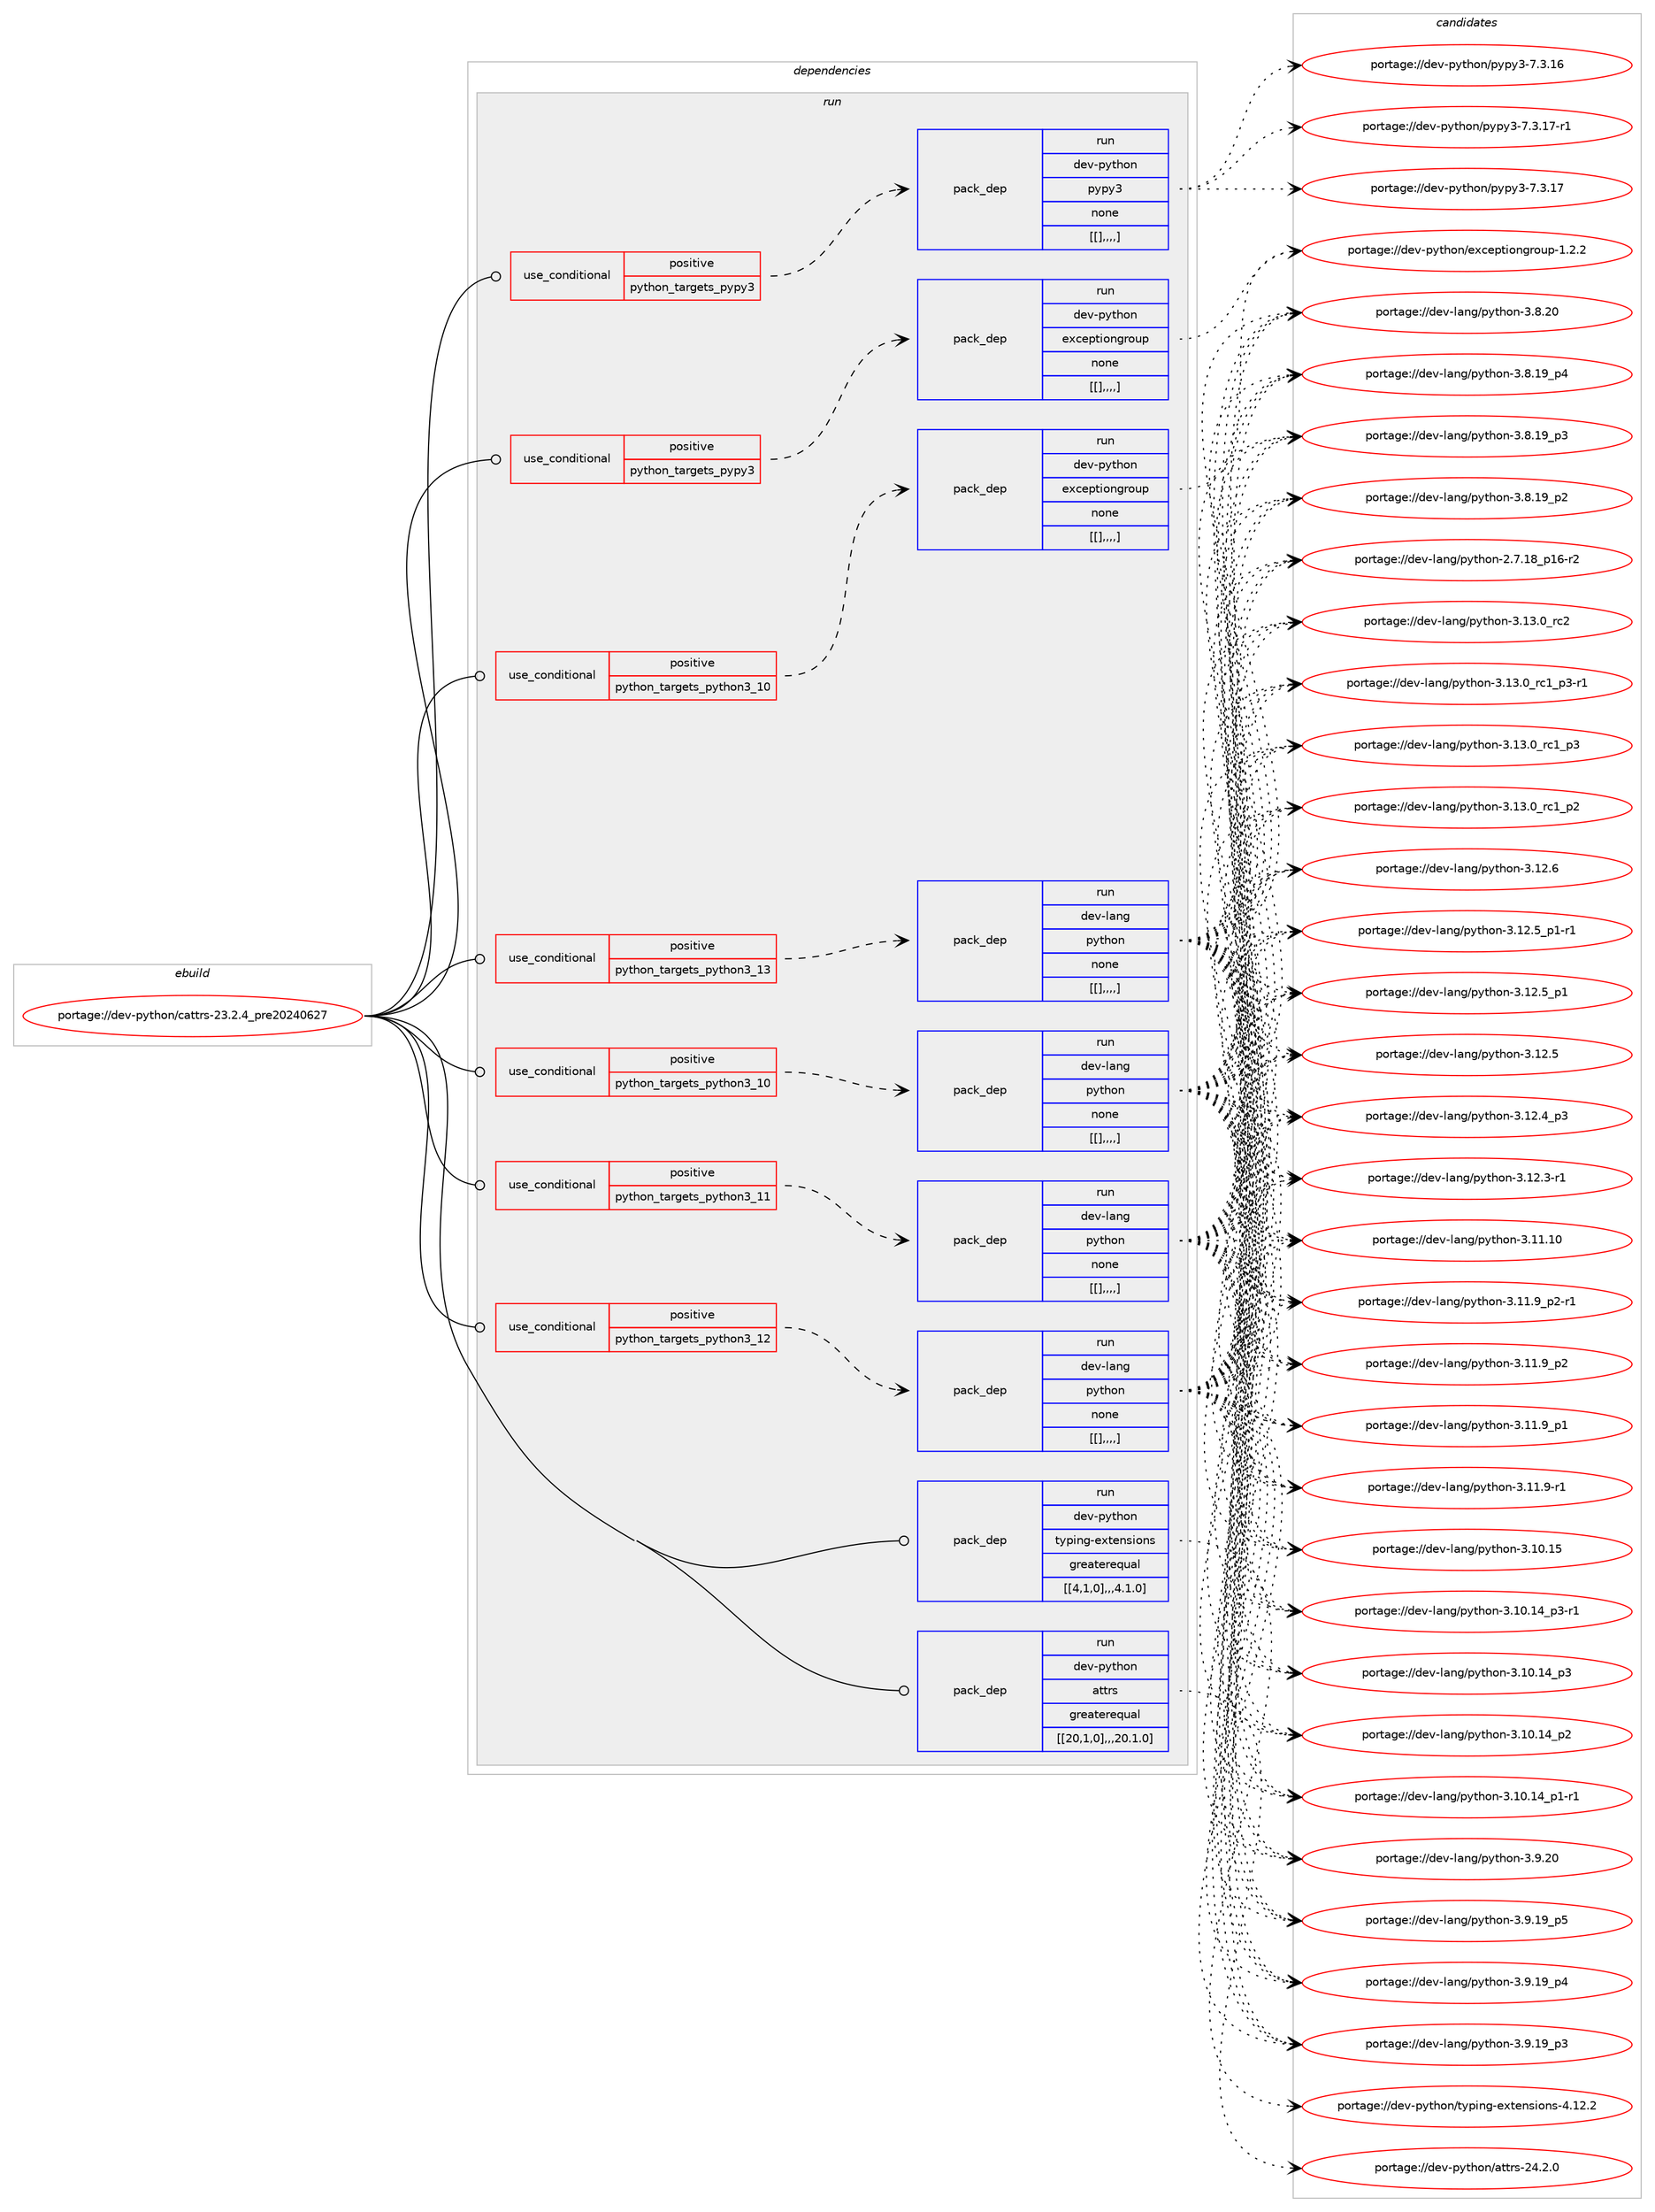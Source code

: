 digraph prolog {

# *************
# Graph options
# *************

newrank=true;
concentrate=true;
compound=true;
graph [rankdir=LR,fontname=Helvetica,fontsize=10,ranksep=1.5];#, ranksep=2.5, nodesep=0.2];
edge  [arrowhead=vee];
node  [fontname=Helvetica,fontsize=10];

# **********
# The ebuild
# **********

subgraph cluster_leftcol {
color=gray;
label=<<i>ebuild</i>>;
id [label="portage://dev-python/cattrs-23.2.4_pre20240627", color=red, width=4, href="../dev-python/cattrs-23.2.4_pre20240627.svg"];
}

# ****************
# The dependencies
# ****************

subgraph cluster_midcol {
color=gray;
label=<<i>dependencies</i>>;
subgraph cluster_compile {
fillcolor="#eeeeee";
style=filled;
label=<<i>compile</i>>;
}
subgraph cluster_compileandrun {
fillcolor="#eeeeee";
style=filled;
label=<<i>compile and run</i>>;
}
subgraph cluster_run {
fillcolor="#eeeeee";
style=filled;
label=<<i>run</i>>;
subgraph cond32060 {
dependency144162 [label=<<TABLE BORDER="0" CELLBORDER="1" CELLSPACING="0" CELLPADDING="4"><TR><TD ROWSPAN="3" CELLPADDING="10">use_conditional</TD></TR><TR><TD>positive</TD></TR><TR><TD>python_targets_pypy3</TD></TR></TABLE>>, shape=none, color=red];
subgraph pack110886 {
dependency144163 [label=<<TABLE BORDER="0" CELLBORDER="1" CELLSPACING="0" CELLPADDING="4" WIDTH="220"><TR><TD ROWSPAN="6" CELLPADDING="30">pack_dep</TD></TR><TR><TD WIDTH="110">run</TD></TR><TR><TD>dev-python</TD></TR><TR><TD>exceptiongroup</TD></TR><TR><TD>none</TD></TR><TR><TD>[[],,,,]</TD></TR></TABLE>>, shape=none, color=blue];
}
dependency144162:e -> dependency144163:w [weight=20,style="dashed",arrowhead="vee"];
}
id:e -> dependency144162:w [weight=20,style="solid",arrowhead="odot"];
subgraph cond32061 {
dependency144164 [label=<<TABLE BORDER="0" CELLBORDER="1" CELLSPACING="0" CELLPADDING="4"><TR><TD ROWSPAN="3" CELLPADDING="10">use_conditional</TD></TR><TR><TD>positive</TD></TR><TR><TD>python_targets_pypy3</TD></TR></TABLE>>, shape=none, color=red];
subgraph pack110887 {
dependency144165 [label=<<TABLE BORDER="0" CELLBORDER="1" CELLSPACING="0" CELLPADDING="4" WIDTH="220"><TR><TD ROWSPAN="6" CELLPADDING="30">pack_dep</TD></TR><TR><TD WIDTH="110">run</TD></TR><TR><TD>dev-python</TD></TR><TR><TD>pypy3</TD></TR><TR><TD>none</TD></TR><TR><TD>[[],,,,]</TD></TR></TABLE>>, shape=none, color=blue];
}
dependency144164:e -> dependency144165:w [weight=20,style="dashed",arrowhead="vee"];
}
id:e -> dependency144164:w [weight=20,style="solid",arrowhead="odot"];
subgraph cond32062 {
dependency144166 [label=<<TABLE BORDER="0" CELLBORDER="1" CELLSPACING="0" CELLPADDING="4"><TR><TD ROWSPAN="3" CELLPADDING="10">use_conditional</TD></TR><TR><TD>positive</TD></TR><TR><TD>python_targets_python3_10</TD></TR></TABLE>>, shape=none, color=red];
subgraph pack110888 {
dependency144167 [label=<<TABLE BORDER="0" CELLBORDER="1" CELLSPACING="0" CELLPADDING="4" WIDTH="220"><TR><TD ROWSPAN="6" CELLPADDING="30">pack_dep</TD></TR><TR><TD WIDTH="110">run</TD></TR><TR><TD>dev-lang</TD></TR><TR><TD>python</TD></TR><TR><TD>none</TD></TR><TR><TD>[[],,,,]</TD></TR></TABLE>>, shape=none, color=blue];
}
dependency144166:e -> dependency144167:w [weight=20,style="dashed",arrowhead="vee"];
}
id:e -> dependency144166:w [weight=20,style="solid",arrowhead="odot"];
subgraph cond32063 {
dependency144168 [label=<<TABLE BORDER="0" CELLBORDER="1" CELLSPACING="0" CELLPADDING="4"><TR><TD ROWSPAN="3" CELLPADDING="10">use_conditional</TD></TR><TR><TD>positive</TD></TR><TR><TD>python_targets_python3_10</TD></TR></TABLE>>, shape=none, color=red];
subgraph pack110889 {
dependency144169 [label=<<TABLE BORDER="0" CELLBORDER="1" CELLSPACING="0" CELLPADDING="4" WIDTH="220"><TR><TD ROWSPAN="6" CELLPADDING="30">pack_dep</TD></TR><TR><TD WIDTH="110">run</TD></TR><TR><TD>dev-python</TD></TR><TR><TD>exceptiongroup</TD></TR><TR><TD>none</TD></TR><TR><TD>[[],,,,]</TD></TR></TABLE>>, shape=none, color=blue];
}
dependency144168:e -> dependency144169:w [weight=20,style="dashed",arrowhead="vee"];
}
id:e -> dependency144168:w [weight=20,style="solid",arrowhead="odot"];
subgraph cond32064 {
dependency144170 [label=<<TABLE BORDER="0" CELLBORDER="1" CELLSPACING="0" CELLPADDING="4"><TR><TD ROWSPAN="3" CELLPADDING="10">use_conditional</TD></TR><TR><TD>positive</TD></TR><TR><TD>python_targets_python3_11</TD></TR></TABLE>>, shape=none, color=red];
subgraph pack110890 {
dependency144171 [label=<<TABLE BORDER="0" CELLBORDER="1" CELLSPACING="0" CELLPADDING="4" WIDTH="220"><TR><TD ROWSPAN="6" CELLPADDING="30">pack_dep</TD></TR><TR><TD WIDTH="110">run</TD></TR><TR><TD>dev-lang</TD></TR><TR><TD>python</TD></TR><TR><TD>none</TD></TR><TR><TD>[[],,,,]</TD></TR></TABLE>>, shape=none, color=blue];
}
dependency144170:e -> dependency144171:w [weight=20,style="dashed",arrowhead="vee"];
}
id:e -> dependency144170:w [weight=20,style="solid",arrowhead="odot"];
subgraph cond32065 {
dependency144172 [label=<<TABLE BORDER="0" CELLBORDER="1" CELLSPACING="0" CELLPADDING="4"><TR><TD ROWSPAN="3" CELLPADDING="10">use_conditional</TD></TR><TR><TD>positive</TD></TR><TR><TD>python_targets_python3_12</TD></TR></TABLE>>, shape=none, color=red];
subgraph pack110891 {
dependency144173 [label=<<TABLE BORDER="0" CELLBORDER="1" CELLSPACING="0" CELLPADDING="4" WIDTH="220"><TR><TD ROWSPAN="6" CELLPADDING="30">pack_dep</TD></TR><TR><TD WIDTH="110">run</TD></TR><TR><TD>dev-lang</TD></TR><TR><TD>python</TD></TR><TR><TD>none</TD></TR><TR><TD>[[],,,,]</TD></TR></TABLE>>, shape=none, color=blue];
}
dependency144172:e -> dependency144173:w [weight=20,style="dashed",arrowhead="vee"];
}
id:e -> dependency144172:w [weight=20,style="solid",arrowhead="odot"];
subgraph cond32066 {
dependency144174 [label=<<TABLE BORDER="0" CELLBORDER="1" CELLSPACING="0" CELLPADDING="4"><TR><TD ROWSPAN="3" CELLPADDING="10">use_conditional</TD></TR><TR><TD>positive</TD></TR><TR><TD>python_targets_python3_13</TD></TR></TABLE>>, shape=none, color=red];
subgraph pack110892 {
dependency144175 [label=<<TABLE BORDER="0" CELLBORDER="1" CELLSPACING="0" CELLPADDING="4" WIDTH="220"><TR><TD ROWSPAN="6" CELLPADDING="30">pack_dep</TD></TR><TR><TD WIDTH="110">run</TD></TR><TR><TD>dev-lang</TD></TR><TR><TD>python</TD></TR><TR><TD>none</TD></TR><TR><TD>[[],,,,]</TD></TR></TABLE>>, shape=none, color=blue];
}
dependency144174:e -> dependency144175:w [weight=20,style="dashed",arrowhead="vee"];
}
id:e -> dependency144174:w [weight=20,style="solid",arrowhead="odot"];
subgraph pack110893 {
dependency144176 [label=<<TABLE BORDER="0" CELLBORDER="1" CELLSPACING="0" CELLPADDING="4" WIDTH="220"><TR><TD ROWSPAN="6" CELLPADDING="30">pack_dep</TD></TR><TR><TD WIDTH="110">run</TD></TR><TR><TD>dev-python</TD></TR><TR><TD>attrs</TD></TR><TR><TD>greaterequal</TD></TR><TR><TD>[[20,1,0],,,20.1.0]</TD></TR></TABLE>>, shape=none, color=blue];
}
id:e -> dependency144176:w [weight=20,style="solid",arrowhead="odot"];
subgraph pack110894 {
dependency144177 [label=<<TABLE BORDER="0" CELLBORDER="1" CELLSPACING="0" CELLPADDING="4" WIDTH="220"><TR><TD ROWSPAN="6" CELLPADDING="30">pack_dep</TD></TR><TR><TD WIDTH="110">run</TD></TR><TR><TD>dev-python</TD></TR><TR><TD>typing-extensions</TD></TR><TR><TD>greaterequal</TD></TR><TR><TD>[[4,1,0],,,4.1.0]</TD></TR></TABLE>>, shape=none, color=blue];
}
id:e -> dependency144177:w [weight=20,style="solid",arrowhead="odot"];
}
}

# **************
# The candidates
# **************

subgraph cluster_choices {
rank=same;
color=gray;
label=<<i>candidates</i>>;

subgraph choice110886 {
color=black;
nodesep=1;
choice100101118451121211161041111104710112099101112116105111110103114111117112454946504650 [label="portage://dev-python/exceptiongroup-1.2.2", color=red, width=4,href="../dev-python/exceptiongroup-1.2.2.svg"];
dependency144163:e -> choice100101118451121211161041111104710112099101112116105111110103114111117112454946504650:w [style=dotted,weight="100"];
}
subgraph choice110887 {
color=black;
nodesep=1;
choice100101118451121211161041111104711212111212151455546514649554511449 [label="portage://dev-python/pypy3-7.3.17-r1", color=red, width=4,href="../dev-python/pypy3-7.3.17-r1.svg"];
choice10010111845112121116104111110471121211121215145554651464955 [label="portage://dev-python/pypy3-7.3.17", color=red, width=4,href="../dev-python/pypy3-7.3.17.svg"];
choice10010111845112121116104111110471121211121215145554651464954 [label="portage://dev-python/pypy3-7.3.16", color=red, width=4,href="../dev-python/pypy3-7.3.16.svg"];
dependency144165:e -> choice100101118451121211161041111104711212111212151455546514649554511449:w [style=dotted,weight="100"];
dependency144165:e -> choice10010111845112121116104111110471121211121215145554651464955:w [style=dotted,weight="100"];
dependency144165:e -> choice10010111845112121116104111110471121211121215145554651464954:w [style=dotted,weight="100"];
}
subgraph choice110888 {
color=black;
nodesep=1;
choice10010111845108971101034711212111610411111045514649514648951149950 [label="portage://dev-lang/python-3.13.0_rc2", color=red, width=4,href="../dev-lang/python-3.13.0_rc2.svg"];
choice1001011184510897110103471121211161041111104551464951464895114994995112514511449 [label="portage://dev-lang/python-3.13.0_rc1_p3-r1", color=red, width=4,href="../dev-lang/python-3.13.0_rc1_p3-r1.svg"];
choice100101118451089711010347112121116104111110455146495146489511499499511251 [label="portage://dev-lang/python-3.13.0_rc1_p3", color=red, width=4,href="../dev-lang/python-3.13.0_rc1_p3.svg"];
choice100101118451089711010347112121116104111110455146495146489511499499511250 [label="portage://dev-lang/python-3.13.0_rc1_p2", color=red, width=4,href="../dev-lang/python-3.13.0_rc1_p2.svg"];
choice10010111845108971101034711212111610411111045514649504654 [label="portage://dev-lang/python-3.12.6", color=red, width=4,href="../dev-lang/python-3.12.6.svg"];
choice1001011184510897110103471121211161041111104551464950465395112494511449 [label="portage://dev-lang/python-3.12.5_p1-r1", color=red, width=4,href="../dev-lang/python-3.12.5_p1-r1.svg"];
choice100101118451089711010347112121116104111110455146495046539511249 [label="portage://dev-lang/python-3.12.5_p1", color=red, width=4,href="../dev-lang/python-3.12.5_p1.svg"];
choice10010111845108971101034711212111610411111045514649504653 [label="portage://dev-lang/python-3.12.5", color=red, width=4,href="../dev-lang/python-3.12.5.svg"];
choice100101118451089711010347112121116104111110455146495046529511251 [label="portage://dev-lang/python-3.12.4_p3", color=red, width=4,href="../dev-lang/python-3.12.4_p3.svg"];
choice100101118451089711010347112121116104111110455146495046514511449 [label="portage://dev-lang/python-3.12.3-r1", color=red, width=4,href="../dev-lang/python-3.12.3-r1.svg"];
choice1001011184510897110103471121211161041111104551464949464948 [label="portage://dev-lang/python-3.11.10", color=red, width=4,href="../dev-lang/python-3.11.10.svg"];
choice1001011184510897110103471121211161041111104551464949465795112504511449 [label="portage://dev-lang/python-3.11.9_p2-r1", color=red, width=4,href="../dev-lang/python-3.11.9_p2-r1.svg"];
choice100101118451089711010347112121116104111110455146494946579511250 [label="portage://dev-lang/python-3.11.9_p2", color=red, width=4,href="../dev-lang/python-3.11.9_p2.svg"];
choice100101118451089711010347112121116104111110455146494946579511249 [label="portage://dev-lang/python-3.11.9_p1", color=red, width=4,href="../dev-lang/python-3.11.9_p1.svg"];
choice100101118451089711010347112121116104111110455146494946574511449 [label="portage://dev-lang/python-3.11.9-r1", color=red, width=4,href="../dev-lang/python-3.11.9-r1.svg"];
choice1001011184510897110103471121211161041111104551464948464953 [label="portage://dev-lang/python-3.10.15", color=red, width=4,href="../dev-lang/python-3.10.15.svg"];
choice100101118451089711010347112121116104111110455146494846495295112514511449 [label="portage://dev-lang/python-3.10.14_p3-r1", color=red, width=4,href="../dev-lang/python-3.10.14_p3-r1.svg"];
choice10010111845108971101034711212111610411111045514649484649529511251 [label="portage://dev-lang/python-3.10.14_p3", color=red, width=4,href="../dev-lang/python-3.10.14_p3.svg"];
choice10010111845108971101034711212111610411111045514649484649529511250 [label="portage://dev-lang/python-3.10.14_p2", color=red, width=4,href="../dev-lang/python-3.10.14_p2.svg"];
choice100101118451089711010347112121116104111110455146494846495295112494511449 [label="portage://dev-lang/python-3.10.14_p1-r1", color=red, width=4,href="../dev-lang/python-3.10.14_p1-r1.svg"];
choice10010111845108971101034711212111610411111045514657465048 [label="portage://dev-lang/python-3.9.20", color=red, width=4,href="../dev-lang/python-3.9.20.svg"];
choice100101118451089711010347112121116104111110455146574649579511253 [label="portage://dev-lang/python-3.9.19_p5", color=red, width=4,href="../dev-lang/python-3.9.19_p5.svg"];
choice100101118451089711010347112121116104111110455146574649579511252 [label="portage://dev-lang/python-3.9.19_p4", color=red, width=4,href="../dev-lang/python-3.9.19_p4.svg"];
choice100101118451089711010347112121116104111110455146574649579511251 [label="portage://dev-lang/python-3.9.19_p3", color=red, width=4,href="../dev-lang/python-3.9.19_p3.svg"];
choice10010111845108971101034711212111610411111045514656465048 [label="portage://dev-lang/python-3.8.20", color=red, width=4,href="../dev-lang/python-3.8.20.svg"];
choice100101118451089711010347112121116104111110455146564649579511252 [label="portage://dev-lang/python-3.8.19_p4", color=red, width=4,href="../dev-lang/python-3.8.19_p4.svg"];
choice100101118451089711010347112121116104111110455146564649579511251 [label="portage://dev-lang/python-3.8.19_p3", color=red, width=4,href="../dev-lang/python-3.8.19_p3.svg"];
choice100101118451089711010347112121116104111110455146564649579511250 [label="portage://dev-lang/python-3.8.19_p2", color=red, width=4,href="../dev-lang/python-3.8.19_p2.svg"];
choice100101118451089711010347112121116104111110455046554649569511249544511450 [label="portage://dev-lang/python-2.7.18_p16-r2", color=red, width=4,href="../dev-lang/python-2.7.18_p16-r2.svg"];
dependency144167:e -> choice10010111845108971101034711212111610411111045514649514648951149950:w [style=dotted,weight="100"];
dependency144167:e -> choice1001011184510897110103471121211161041111104551464951464895114994995112514511449:w [style=dotted,weight="100"];
dependency144167:e -> choice100101118451089711010347112121116104111110455146495146489511499499511251:w [style=dotted,weight="100"];
dependency144167:e -> choice100101118451089711010347112121116104111110455146495146489511499499511250:w [style=dotted,weight="100"];
dependency144167:e -> choice10010111845108971101034711212111610411111045514649504654:w [style=dotted,weight="100"];
dependency144167:e -> choice1001011184510897110103471121211161041111104551464950465395112494511449:w [style=dotted,weight="100"];
dependency144167:e -> choice100101118451089711010347112121116104111110455146495046539511249:w [style=dotted,weight="100"];
dependency144167:e -> choice10010111845108971101034711212111610411111045514649504653:w [style=dotted,weight="100"];
dependency144167:e -> choice100101118451089711010347112121116104111110455146495046529511251:w [style=dotted,weight="100"];
dependency144167:e -> choice100101118451089711010347112121116104111110455146495046514511449:w [style=dotted,weight="100"];
dependency144167:e -> choice1001011184510897110103471121211161041111104551464949464948:w [style=dotted,weight="100"];
dependency144167:e -> choice1001011184510897110103471121211161041111104551464949465795112504511449:w [style=dotted,weight="100"];
dependency144167:e -> choice100101118451089711010347112121116104111110455146494946579511250:w [style=dotted,weight="100"];
dependency144167:e -> choice100101118451089711010347112121116104111110455146494946579511249:w [style=dotted,weight="100"];
dependency144167:e -> choice100101118451089711010347112121116104111110455146494946574511449:w [style=dotted,weight="100"];
dependency144167:e -> choice1001011184510897110103471121211161041111104551464948464953:w [style=dotted,weight="100"];
dependency144167:e -> choice100101118451089711010347112121116104111110455146494846495295112514511449:w [style=dotted,weight="100"];
dependency144167:e -> choice10010111845108971101034711212111610411111045514649484649529511251:w [style=dotted,weight="100"];
dependency144167:e -> choice10010111845108971101034711212111610411111045514649484649529511250:w [style=dotted,weight="100"];
dependency144167:e -> choice100101118451089711010347112121116104111110455146494846495295112494511449:w [style=dotted,weight="100"];
dependency144167:e -> choice10010111845108971101034711212111610411111045514657465048:w [style=dotted,weight="100"];
dependency144167:e -> choice100101118451089711010347112121116104111110455146574649579511253:w [style=dotted,weight="100"];
dependency144167:e -> choice100101118451089711010347112121116104111110455146574649579511252:w [style=dotted,weight="100"];
dependency144167:e -> choice100101118451089711010347112121116104111110455146574649579511251:w [style=dotted,weight="100"];
dependency144167:e -> choice10010111845108971101034711212111610411111045514656465048:w [style=dotted,weight="100"];
dependency144167:e -> choice100101118451089711010347112121116104111110455146564649579511252:w [style=dotted,weight="100"];
dependency144167:e -> choice100101118451089711010347112121116104111110455146564649579511251:w [style=dotted,weight="100"];
dependency144167:e -> choice100101118451089711010347112121116104111110455146564649579511250:w [style=dotted,weight="100"];
dependency144167:e -> choice100101118451089711010347112121116104111110455046554649569511249544511450:w [style=dotted,weight="100"];
}
subgraph choice110889 {
color=black;
nodesep=1;
choice100101118451121211161041111104710112099101112116105111110103114111117112454946504650 [label="portage://dev-python/exceptiongroup-1.2.2", color=red, width=4,href="../dev-python/exceptiongroup-1.2.2.svg"];
dependency144169:e -> choice100101118451121211161041111104710112099101112116105111110103114111117112454946504650:w [style=dotted,weight="100"];
}
subgraph choice110890 {
color=black;
nodesep=1;
choice10010111845108971101034711212111610411111045514649514648951149950 [label="portage://dev-lang/python-3.13.0_rc2", color=red, width=4,href="../dev-lang/python-3.13.0_rc2.svg"];
choice1001011184510897110103471121211161041111104551464951464895114994995112514511449 [label="portage://dev-lang/python-3.13.0_rc1_p3-r1", color=red, width=4,href="../dev-lang/python-3.13.0_rc1_p3-r1.svg"];
choice100101118451089711010347112121116104111110455146495146489511499499511251 [label="portage://dev-lang/python-3.13.0_rc1_p3", color=red, width=4,href="../dev-lang/python-3.13.0_rc1_p3.svg"];
choice100101118451089711010347112121116104111110455146495146489511499499511250 [label="portage://dev-lang/python-3.13.0_rc1_p2", color=red, width=4,href="../dev-lang/python-3.13.0_rc1_p2.svg"];
choice10010111845108971101034711212111610411111045514649504654 [label="portage://dev-lang/python-3.12.6", color=red, width=4,href="../dev-lang/python-3.12.6.svg"];
choice1001011184510897110103471121211161041111104551464950465395112494511449 [label="portage://dev-lang/python-3.12.5_p1-r1", color=red, width=4,href="../dev-lang/python-3.12.5_p1-r1.svg"];
choice100101118451089711010347112121116104111110455146495046539511249 [label="portage://dev-lang/python-3.12.5_p1", color=red, width=4,href="../dev-lang/python-3.12.5_p1.svg"];
choice10010111845108971101034711212111610411111045514649504653 [label="portage://dev-lang/python-3.12.5", color=red, width=4,href="../dev-lang/python-3.12.5.svg"];
choice100101118451089711010347112121116104111110455146495046529511251 [label="portage://dev-lang/python-3.12.4_p3", color=red, width=4,href="../dev-lang/python-3.12.4_p3.svg"];
choice100101118451089711010347112121116104111110455146495046514511449 [label="portage://dev-lang/python-3.12.3-r1", color=red, width=4,href="../dev-lang/python-3.12.3-r1.svg"];
choice1001011184510897110103471121211161041111104551464949464948 [label="portage://dev-lang/python-3.11.10", color=red, width=4,href="../dev-lang/python-3.11.10.svg"];
choice1001011184510897110103471121211161041111104551464949465795112504511449 [label="portage://dev-lang/python-3.11.9_p2-r1", color=red, width=4,href="../dev-lang/python-3.11.9_p2-r1.svg"];
choice100101118451089711010347112121116104111110455146494946579511250 [label="portage://dev-lang/python-3.11.9_p2", color=red, width=4,href="../dev-lang/python-3.11.9_p2.svg"];
choice100101118451089711010347112121116104111110455146494946579511249 [label="portage://dev-lang/python-3.11.9_p1", color=red, width=4,href="../dev-lang/python-3.11.9_p1.svg"];
choice100101118451089711010347112121116104111110455146494946574511449 [label="portage://dev-lang/python-3.11.9-r1", color=red, width=4,href="../dev-lang/python-3.11.9-r1.svg"];
choice1001011184510897110103471121211161041111104551464948464953 [label="portage://dev-lang/python-3.10.15", color=red, width=4,href="../dev-lang/python-3.10.15.svg"];
choice100101118451089711010347112121116104111110455146494846495295112514511449 [label="portage://dev-lang/python-3.10.14_p3-r1", color=red, width=4,href="../dev-lang/python-3.10.14_p3-r1.svg"];
choice10010111845108971101034711212111610411111045514649484649529511251 [label="portage://dev-lang/python-3.10.14_p3", color=red, width=4,href="../dev-lang/python-3.10.14_p3.svg"];
choice10010111845108971101034711212111610411111045514649484649529511250 [label="portage://dev-lang/python-3.10.14_p2", color=red, width=4,href="../dev-lang/python-3.10.14_p2.svg"];
choice100101118451089711010347112121116104111110455146494846495295112494511449 [label="portage://dev-lang/python-3.10.14_p1-r1", color=red, width=4,href="../dev-lang/python-3.10.14_p1-r1.svg"];
choice10010111845108971101034711212111610411111045514657465048 [label="portage://dev-lang/python-3.9.20", color=red, width=4,href="../dev-lang/python-3.9.20.svg"];
choice100101118451089711010347112121116104111110455146574649579511253 [label="portage://dev-lang/python-3.9.19_p5", color=red, width=4,href="../dev-lang/python-3.9.19_p5.svg"];
choice100101118451089711010347112121116104111110455146574649579511252 [label="portage://dev-lang/python-3.9.19_p4", color=red, width=4,href="../dev-lang/python-3.9.19_p4.svg"];
choice100101118451089711010347112121116104111110455146574649579511251 [label="portage://dev-lang/python-3.9.19_p3", color=red, width=4,href="../dev-lang/python-3.9.19_p3.svg"];
choice10010111845108971101034711212111610411111045514656465048 [label="portage://dev-lang/python-3.8.20", color=red, width=4,href="../dev-lang/python-3.8.20.svg"];
choice100101118451089711010347112121116104111110455146564649579511252 [label="portage://dev-lang/python-3.8.19_p4", color=red, width=4,href="../dev-lang/python-3.8.19_p4.svg"];
choice100101118451089711010347112121116104111110455146564649579511251 [label="portage://dev-lang/python-3.8.19_p3", color=red, width=4,href="../dev-lang/python-3.8.19_p3.svg"];
choice100101118451089711010347112121116104111110455146564649579511250 [label="portage://dev-lang/python-3.8.19_p2", color=red, width=4,href="../dev-lang/python-3.8.19_p2.svg"];
choice100101118451089711010347112121116104111110455046554649569511249544511450 [label="portage://dev-lang/python-2.7.18_p16-r2", color=red, width=4,href="../dev-lang/python-2.7.18_p16-r2.svg"];
dependency144171:e -> choice10010111845108971101034711212111610411111045514649514648951149950:w [style=dotted,weight="100"];
dependency144171:e -> choice1001011184510897110103471121211161041111104551464951464895114994995112514511449:w [style=dotted,weight="100"];
dependency144171:e -> choice100101118451089711010347112121116104111110455146495146489511499499511251:w [style=dotted,weight="100"];
dependency144171:e -> choice100101118451089711010347112121116104111110455146495146489511499499511250:w [style=dotted,weight="100"];
dependency144171:e -> choice10010111845108971101034711212111610411111045514649504654:w [style=dotted,weight="100"];
dependency144171:e -> choice1001011184510897110103471121211161041111104551464950465395112494511449:w [style=dotted,weight="100"];
dependency144171:e -> choice100101118451089711010347112121116104111110455146495046539511249:w [style=dotted,weight="100"];
dependency144171:e -> choice10010111845108971101034711212111610411111045514649504653:w [style=dotted,weight="100"];
dependency144171:e -> choice100101118451089711010347112121116104111110455146495046529511251:w [style=dotted,weight="100"];
dependency144171:e -> choice100101118451089711010347112121116104111110455146495046514511449:w [style=dotted,weight="100"];
dependency144171:e -> choice1001011184510897110103471121211161041111104551464949464948:w [style=dotted,weight="100"];
dependency144171:e -> choice1001011184510897110103471121211161041111104551464949465795112504511449:w [style=dotted,weight="100"];
dependency144171:e -> choice100101118451089711010347112121116104111110455146494946579511250:w [style=dotted,weight="100"];
dependency144171:e -> choice100101118451089711010347112121116104111110455146494946579511249:w [style=dotted,weight="100"];
dependency144171:e -> choice100101118451089711010347112121116104111110455146494946574511449:w [style=dotted,weight="100"];
dependency144171:e -> choice1001011184510897110103471121211161041111104551464948464953:w [style=dotted,weight="100"];
dependency144171:e -> choice100101118451089711010347112121116104111110455146494846495295112514511449:w [style=dotted,weight="100"];
dependency144171:e -> choice10010111845108971101034711212111610411111045514649484649529511251:w [style=dotted,weight="100"];
dependency144171:e -> choice10010111845108971101034711212111610411111045514649484649529511250:w [style=dotted,weight="100"];
dependency144171:e -> choice100101118451089711010347112121116104111110455146494846495295112494511449:w [style=dotted,weight="100"];
dependency144171:e -> choice10010111845108971101034711212111610411111045514657465048:w [style=dotted,weight="100"];
dependency144171:e -> choice100101118451089711010347112121116104111110455146574649579511253:w [style=dotted,weight="100"];
dependency144171:e -> choice100101118451089711010347112121116104111110455146574649579511252:w [style=dotted,weight="100"];
dependency144171:e -> choice100101118451089711010347112121116104111110455146574649579511251:w [style=dotted,weight="100"];
dependency144171:e -> choice10010111845108971101034711212111610411111045514656465048:w [style=dotted,weight="100"];
dependency144171:e -> choice100101118451089711010347112121116104111110455146564649579511252:w [style=dotted,weight="100"];
dependency144171:e -> choice100101118451089711010347112121116104111110455146564649579511251:w [style=dotted,weight="100"];
dependency144171:e -> choice100101118451089711010347112121116104111110455146564649579511250:w [style=dotted,weight="100"];
dependency144171:e -> choice100101118451089711010347112121116104111110455046554649569511249544511450:w [style=dotted,weight="100"];
}
subgraph choice110891 {
color=black;
nodesep=1;
choice10010111845108971101034711212111610411111045514649514648951149950 [label="portage://dev-lang/python-3.13.0_rc2", color=red, width=4,href="../dev-lang/python-3.13.0_rc2.svg"];
choice1001011184510897110103471121211161041111104551464951464895114994995112514511449 [label="portage://dev-lang/python-3.13.0_rc1_p3-r1", color=red, width=4,href="../dev-lang/python-3.13.0_rc1_p3-r1.svg"];
choice100101118451089711010347112121116104111110455146495146489511499499511251 [label="portage://dev-lang/python-3.13.0_rc1_p3", color=red, width=4,href="../dev-lang/python-3.13.0_rc1_p3.svg"];
choice100101118451089711010347112121116104111110455146495146489511499499511250 [label="portage://dev-lang/python-3.13.0_rc1_p2", color=red, width=4,href="../dev-lang/python-3.13.0_rc1_p2.svg"];
choice10010111845108971101034711212111610411111045514649504654 [label="portage://dev-lang/python-3.12.6", color=red, width=4,href="../dev-lang/python-3.12.6.svg"];
choice1001011184510897110103471121211161041111104551464950465395112494511449 [label="portage://dev-lang/python-3.12.5_p1-r1", color=red, width=4,href="../dev-lang/python-3.12.5_p1-r1.svg"];
choice100101118451089711010347112121116104111110455146495046539511249 [label="portage://dev-lang/python-3.12.5_p1", color=red, width=4,href="../dev-lang/python-3.12.5_p1.svg"];
choice10010111845108971101034711212111610411111045514649504653 [label="portage://dev-lang/python-3.12.5", color=red, width=4,href="../dev-lang/python-3.12.5.svg"];
choice100101118451089711010347112121116104111110455146495046529511251 [label="portage://dev-lang/python-3.12.4_p3", color=red, width=4,href="../dev-lang/python-3.12.4_p3.svg"];
choice100101118451089711010347112121116104111110455146495046514511449 [label="portage://dev-lang/python-3.12.3-r1", color=red, width=4,href="../dev-lang/python-3.12.3-r1.svg"];
choice1001011184510897110103471121211161041111104551464949464948 [label="portage://dev-lang/python-3.11.10", color=red, width=4,href="../dev-lang/python-3.11.10.svg"];
choice1001011184510897110103471121211161041111104551464949465795112504511449 [label="portage://dev-lang/python-3.11.9_p2-r1", color=red, width=4,href="../dev-lang/python-3.11.9_p2-r1.svg"];
choice100101118451089711010347112121116104111110455146494946579511250 [label="portage://dev-lang/python-3.11.9_p2", color=red, width=4,href="../dev-lang/python-3.11.9_p2.svg"];
choice100101118451089711010347112121116104111110455146494946579511249 [label="portage://dev-lang/python-3.11.9_p1", color=red, width=4,href="../dev-lang/python-3.11.9_p1.svg"];
choice100101118451089711010347112121116104111110455146494946574511449 [label="portage://dev-lang/python-3.11.9-r1", color=red, width=4,href="../dev-lang/python-3.11.9-r1.svg"];
choice1001011184510897110103471121211161041111104551464948464953 [label="portage://dev-lang/python-3.10.15", color=red, width=4,href="../dev-lang/python-3.10.15.svg"];
choice100101118451089711010347112121116104111110455146494846495295112514511449 [label="portage://dev-lang/python-3.10.14_p3-r1", color=red, width=4,href="../dev-lang/python-3.10.14_p3-r1.svg"];
choice10010111845108971101034711212111610411111045514649484649529511251 [label="portage://dev-lang/python-3.10.14_p3", color=red, width=4,href="../dev-lang/python-3.10.14_p3.svg"];
choice10010111845108971101034711212111610411111045514649484649529511250 [label="portage://dev-lang/python-3.10.14_p2", color=red, width=4,href="../dev-lang/python-3.10.14_p2.svg"];
choice100101118451089711010347112121116104111110455146494846495295112494511449 [label="portage://dev-lang/python-3.10.14_p1-r1", color=red, width=4,href="../dev-lang/python-3.10.14_p1-r1.svg"];
choice10010111845108971101034711212111610411111045514657465048 [label="portage://dev-lang/python-3.9.20", color=red, width=4,href="../dev-lang/python-3.9.20.svg"];
choice100101118451089711010347112121116104111110455146574649579511253 [label="portage://dev-lang/python-3.9.19_p5", color=red, width=4,href="../dev-lang/python-3.9.19_p5.svg"];
choice100101118451089711010347112121116104111110455146574649579511252 [label="portage://dev-lang/python-3.9.19_p4", color=red, width=4,href="../dev-lang/python-3.9.19_p4.svg"];
choice100101118451089711010347112121116104111110455146574649579511251 [label="portage://dev-lang/python-3.9.19_p3", color=red, width=4,href="../dev-lang/python-3.9.19_p3.svg"];
choice10010111845108971101034711212111610411111045514656465048 [label="portage://dev-lang/python-3.8.20", color=red, width=4,href="../dev-lang/python-3.8.20.svg"];
choice100101118451089711010347112121116104111110455146564649579511252 [label="portage://dev-lang/python-3.8.19_p4", color=red, width=4,href="../dev-lang/python-3.8.19_p4.svg"];
choice100101118451089711010347112121116104111110455146564649579511251 [label="portage://dev-lang/python-3.8.19_p3", color=red, width=4,href="../dev-lang/python-3.8.19_p3.svg"];
choice100101118451089711010347112121116104111110455146564649579511250 [label="portage://dev-lang/python-3.8.19_p2", color=red, width=4,href="../dev-lang/python-3.8.19_p2.svg"];
choice100101118451089711010347112121116104111110455046554649569511249544511450 [label="portage://dev-lang/python-2.7.18_p16-r2", color=red, width=4,href="../dev-lang/python-2.7.18_p16-r2.svg"];
dependency144173:e -> choice10010111845108971101034711212111610411111045514649514648951149950:w [style=dotted,weight="100"];
dependency144173:e -> choice1001011184510897110103471121211161041111104551464951464895114994995112514511449:w [style=dotted,weight="100"];
dependency144173:e -> choice100101118451089711010347112121116104111110455146495146489511499499511251:w [style=dotted,weight="100"];
dependency144173:e -> choice100101118451089711010347112121116104111110455146495146489511499499511250:w [style=dotted,weight="100"];
dependency144173:e -> choice10010111845108971101034711212111610411111045514649504654:w [style=dotted,weight="100"];
dependency144173:e -> choice1001011184510897110103471121211161041111104551464950465395112494511449:w [style=dotted,weight="100"];
dependency144173:e -> choice100101118451089711010347112121116104111110455146495046539511249:w [style=dotted,weight="100"];
dependency144173:e -> choice10010111845108971101034711212111610411111045514649504653:w [style=dotted,weight="100"];
dependency144173:e -> choice100101118451089711010347112121116104111110455146495046529511251:w [style=dotted,weight="100"];
dependency144173:e -> choice100101118451089711010347112121116104111110455146495046514511449:w [style=dotted,weight="100"];
dependency144173:e -> choice1001011184510897110103471121211161041111104551464949464948:w [style=dotted,weight="100"];
dependency144173:e -> choice1001011184510897110103471121211161041111104551464949465795112504511449:w [style=dotted,weight="100"];
dependency144173:e -> choice100101118451089711010347112121116104111110455146494946579511250:w [style=dotted,weight="100"];
dependency144173:e -> choice100101118451089711010347112121116104111110455146494946579511249:w [style=dotted,weight="100"];
dependency144173:e -> choice100101118451089711010347112121116104111110455146494946574511449:w [style=dotted,weight="100"];
dependency144173:e -> choice1001011184510897110103471121211161041111104551464948464953:w [style=dotted,weight="100"];
dependency144173:e -> choice100101118451089711010347112121116104111110455146494846495295112514511449:w [style=dotted,weight="100"];
dependency144173:e -> choice10010111845108971101034711212111610411111045514649484649529511251:w [style=dotted,weight="100"];
dependency144173:e -> choice10010111845108971101034711212111610411111045514649484649529511250:w [style=dotted,weight="100"];
dependency144173:e -> choice100101118451089711010347112121116104111110455146494846495295112494511449:w [style=dotted,weight="100"];
dependency144173:e -> choice10010111845108971101034711212111610411111045514657465048:w [style=dotted,weight="100"];
dependency144173:e -> choice100101118451089711010347112121116104111110455146574649579511253:w [style=dotted,weight="100"];
dependency144173:e -> choice100101118451089711010347112121116104111110455146574649579511252:w [style=dotted,weight="100"];
dependency144173:e -> choice100101118451089711010347112121116104111110455146574649579511251:w [style=dotted,weight="100"];
dependency144173:e -> choice10010111845108971101034711212111610411111045514656465048:w [style=dotted,weight="100"];
dependency144173:e -> choice100101118451089711010347112121116104111110455146564649579511252:w [style=dotted,weight="100"];
dependency144173:e -> choice100101118451089711010347112121116104111110455146564649579511251:w [style=dotted,weight="100"];
dependency144173:e -> choice100101118451089711010347112121116104111110455146564649579511250:w [style=dotted,weight="100"];
dependency144173:e -> choice100101118451089711010347112121116104111110455046554649569511249544511450:w [style=dotted,weight="100"];
}
subgraph choice110892 {
color=black;
nodesep=1;
choice10010111845108971101034711212111610411111045514649514648951149950 [label="portage://dev-lang/python-3.13.0_rc2", color=red, width=4,href="../dev-lang/python-3.13.0_rc2.svg"];
choice1001011184510897110103471121211161041111104551464951464895114994995112514511449 [label="portage://dev-lang/python-3.13.0_rc1_p3-r1", color=red, width=4,href="../dev-lang/python-3.13.0_rc1_p3-r1.svg"];
choice100101118451089711010347112121116104111110455146495146489511499499511251 [label="portage://dev-lang/python-3.13.0_rc1_p3", color=red, width=4,href="../dev-lang/python-3.13.0_rc1_p3.svg"];
choice100101118451089711010347112121116104111110455146495146489511499499511250 [label="portage://dev-lang/python-3.13.0_rc1_p2", color=red, width=4,href="../dev-lang/python-3.13.0_rc1_p2.svg"];
choice10010111845108971101034711212111610411111045514649504654 [label="portage://dev-lang/python-3.12.6", color=red, width=4,href="../dev-lang/python-3.12.6.svg"];
choice1001011184510897110103471121211161041111104551464950465395112494511449 [label="portage://dev-lang/python-3.12.5_p1-r1", color=red, width=4,href="../dev-lang/python-3.12.5_p1-r1.svg"];
choice100101118451089711010347112121116104111110455146495046539511249 [label="portage://dev-lang/python-3.12.5_p1", color=red, width=4,href="../dev-lang/python-3.12.5_p1.svg"];
choice10010111845108971101034711212111610411111045514649504653 [label="portage://dev-lang/python-3.12.5", color=red, width=4,href="../dev-lang/python-3.12.5.svg"];
choice100101118451089711010347112121116104111110455146495046529511251 [label="portage://dev-lang/python-3.12.4_p3", color=red, width=4,href="../dev-lang/python-3.12.4_p3.svg"];
choice100101118451089711010347112121116104111110455146495046514511449 [label="portage://dev-lang/python-3.12.3-r1", color=red, width=4,href="../dev-lang/python-3.12.3-r1.svg"];
choice1001011184510897110103471121211161041111104551464949464948 [label="portage://dev-lang/python-3.11.10", color=red, width=4,href="../dev-lang/python-3.11.10.svg"];
choice1001011184510897110103471121211161041111104551464949465795112504511449 [label="portage://dev-lang/python-3.11.9_p2-r1", color=red, width=4,href="../dev-lang/python-3.11.9_p2-r1.svg"];
choice100101118451089711010347112121116104111110455146494946579511250 [label="portage://dev-lang/python-3.11.9_p2", color=red, width=4,href="../dev-lang/python-3.11.9_p2.svg"];
choice100101118451089711010347112121116104111110455146494946579511249 [label="portage://dev-lang/python-3.11.9_p1", color=red, width=4,href="../dev-lang/python-3.11.9_p1.svg"];
choice100101118451089711010347112121116104111110455146494946574511449 [label="portage://dev-lang/python-3.11.9-r1", color=red, width=4,href="../dev-lang/python-3.11.9-r1.svg"];
choice1001011184510897110103471121211161041111104551464948464953 [label="portage://dev-lang/python-3.10.15", color=red, width=4,href="../dev-lang/python-3.10.15.svg"];
choice100101118451089711010347112121116104111110455146494846495295112514511449 [label="portage://dev-lang/python-3.10.14_p3-r1", color=red, width=4,href="../dev-lang/python-3.10.14_p3-r1.svg"];
choice10010111845108971101034711212111610411111045514649484649529511251 [label="portage://dev-lang/python-3.10.14_p3", color=red, width=4,href="../dev-lang/python-3.10.14_p3.svg"];
choice10010111845108971101034711212111610411111045514649484649529511250 [label="portage://dev-lang/python-3.10.14_p2", color=red, width=4,href="../dev-lang/python-3.10.14_p2.svg"];
choice100101118451089711010347112121116104111110455146494846495295112494511449 [label="portage://dev-lang/python-3.10.14_p1-r1", color=red, width=4,href="../dev-lang/python-3.10.14_p1-r1.svg"];
choice10010111845108971101034711212111610411111045514657465048 [label="portage://dev-lang/python-3.9.20", color=red, width=4,href="../dev-lang/python-3.9.20.svg"];
choice100101118451089711010347112121116104111110455146574649579511253 [label="portage://dev-lang/python-3.9.19_p5", color=red, width=4,href="../dev-lang/python-3.9.19_p5.svg"];
choice100101118451089711010347112121116104111110455146574649579511252 [label="portage://dev-lang/python-3.9.19_p4", color=red, width=4,href="../dev-lang/python-3.9.19_p4.svg"];
choice100101118451089711010347112121116104111110455146574649579511251 [label="portage://dev-lang/python-3.9.19_p3", color=red, width=4,href="../dev-lang/python-3.9.19_p3.svg"];
choice10010111845108971101034711212111610411111045514656465048 [label="portage://dev-lang/python-3.8.20", color=red, width=4,href="../dev-lang/python-3.8.20.svg"];
choice100101118451089711010347112121116104111110455146564649579511252 [label="portage://dev-lang/python-3.8.19_p4", color=red, width=4,href="../dev-lang/python-3.8.19_p4.svg"];
choice100101118451089711010347112121116104111110455146564649579511251 [label="portage://dev-lang/python-3.8.19_p3", color=red, width=4,href="../dev-lang/python-3.8.19_p3.svg"];
choice100101118451089711010347112121116104111110455146564649579511250 [label="portage://dev-lang/python-3.8.19_p2", color=red, width=4,href="../dev-lang/python-3.8.19_p2.svg"];
choice100101118451089711010347112121116104111110455046554649569511249544511450 [label="portage://dev-lang/python-2.7.18_p16-r2", color=red, width=4,href="../dev-lang/python-2.7.18_p16-r2.svg"];
dependency144175:e -> choice10010111845108971101034711212111610411111045514649514648951149950:w [style=dotted,weight="100"];
dependency144175:e -> choice1001011184510897110103471121211161041111104551464951464895114994995112514511449:w [style=dotted,weight="100"];
dependency144175:e -> choice100101118451089711010347112121116104111110455146495146489511499499511251:w [style=dotted,weight="100"];
dependency144175:e -> choice100101118451089711010347112121116104111110455146495146489511499499511250:w [style=dotted,weight="100"];
dependency144175:e -> choice10010111845108971101034711212111610411111045514649504654:w [style=dotted,weight="100"];
dependency144175:e -> choice1001011184510897110103471121211161041111104551464950465395112494511449:w [style=dotted,weight="100"];
dependency144175:e -> choice100101118451089711010347112121116104111110455146495046539511249:w [style=dotted,weight="100"];
dependency144175:e -> choice10010111845108971101034711212111610411111045514649504653:w [style=dotted,weight="100"];
dependency144175:e -> choice100101118451089711010347112121116104111110455146495046529511251:w [style=dotted,weight="100"];
dependency144175:e -> choice100101118451089711010347112121116104111110455146495046514511449:w [style=dotted,weight="100"];
dependency144175:e -> choice1001011184510897110103471121211161041111104551464949464948:w [style=dotted,weight="100"];
dependency144175:e -> choice1001011184510897110103471121211161041111104551464949465795112504511449:w [style=dotted,weight="100"];
dependency144175:e -> choice100101118451089711010347112121116104111110455146494946579511250:w [style=dotted,weight="100"];
dependency144175:e -> choice100101118451089711010347112121116104111110455146494946579511249:w [style=dotted,weight="100"];
dependency144175:e -> choice100101118451089711010347112121116104111110455146494946574511449:w [style=dotted,weight="100"];
dependency144175:e -> choice1001011184510897110103471121211161041111104551464948464953:w [style=dotted,weight="100"];
dependency144175:e -> choice100101118451089711010347112121116104111110455146494846495295112514511449:w [style=dotted,weight="100"];
dependency144175:e -> choice10010111845108971101034711212111610411111045514649484649529511251:w [style=dotted,weight="100"];
dependency144175:e -> choice10010111845108971101034711212111610411111045514649484649529511250:w [style=dotted,weight="100"];
dependency144175:e -> choice100101118451089711010347112121116104111110455146494846495295112494511449:w [style=dotted,weight="100"];
dependency144175:e -> choice10010111845108971101034711212111610411111045514657465048:w [style=dotted,weight="100"];
dependency144175:e -> choice100101118451089711010347112121116104111110455146574649579511253:w [style=dotted,weight="100"];
dependency144175:e -> choice100101118451089711010347112121116104111110455146574649579511252:w [style=dotted,weight="100"];
dependency144175:e -> choice100101118451089711010347112121116104111110455146574649579511251:w [style=dotted,weight="100"];
dependency144175:e -> choice10010111845108971101034711212111610411111045514656465048:w [style=dotted,weight="100"];
dependency144175:e -> choice100101118451089711010347112121116104111110455146564649579511252:w [style=dotted,weight="100"];
dependency144175:e -> choice100101118451089711010347112121116104111110455146564649579511251:w [style=dotted,weight="100"];
dependency144175:e -> choice100101118451089711010347112121116104111110455146564649579511250:w [style=dotted,weight="100"];
dependency144175:e -> choice100101118451089711010347112121116104111110455046554649569511249544511450:w [style=dotted,weight="100"];
}
subgraph choice110893 {
color=black;
nodesep=1;
choice10010111845112121116104111110479711611611411545505246504648 [label="portage://dev-python/attrs-24.2.0", color=red, width=4,href="../dev-python/attrs-24.2.0.svg"];
dependency144176:e -> choice10010111845112121116104111110479711611611411545505246504648:w [style=dotted,weight="100"];
}
subgraph choice110894 {
color=black;
nodesep=1;
choice10010111845112121116104111110471161211121051101034510112011610111011510511111011545524649504650 [label="portage://dev-python/typing-extensions-4.12.2", color=red, width=4,href="../dev-python/typing-extensions-4.12.2.svg"];
dependency144177:e -> choice10010111845112121116104111110471161211121051101034510112011610111011510511111011545524649504650:w [style=dotted,weight="100"];
}
}

}
